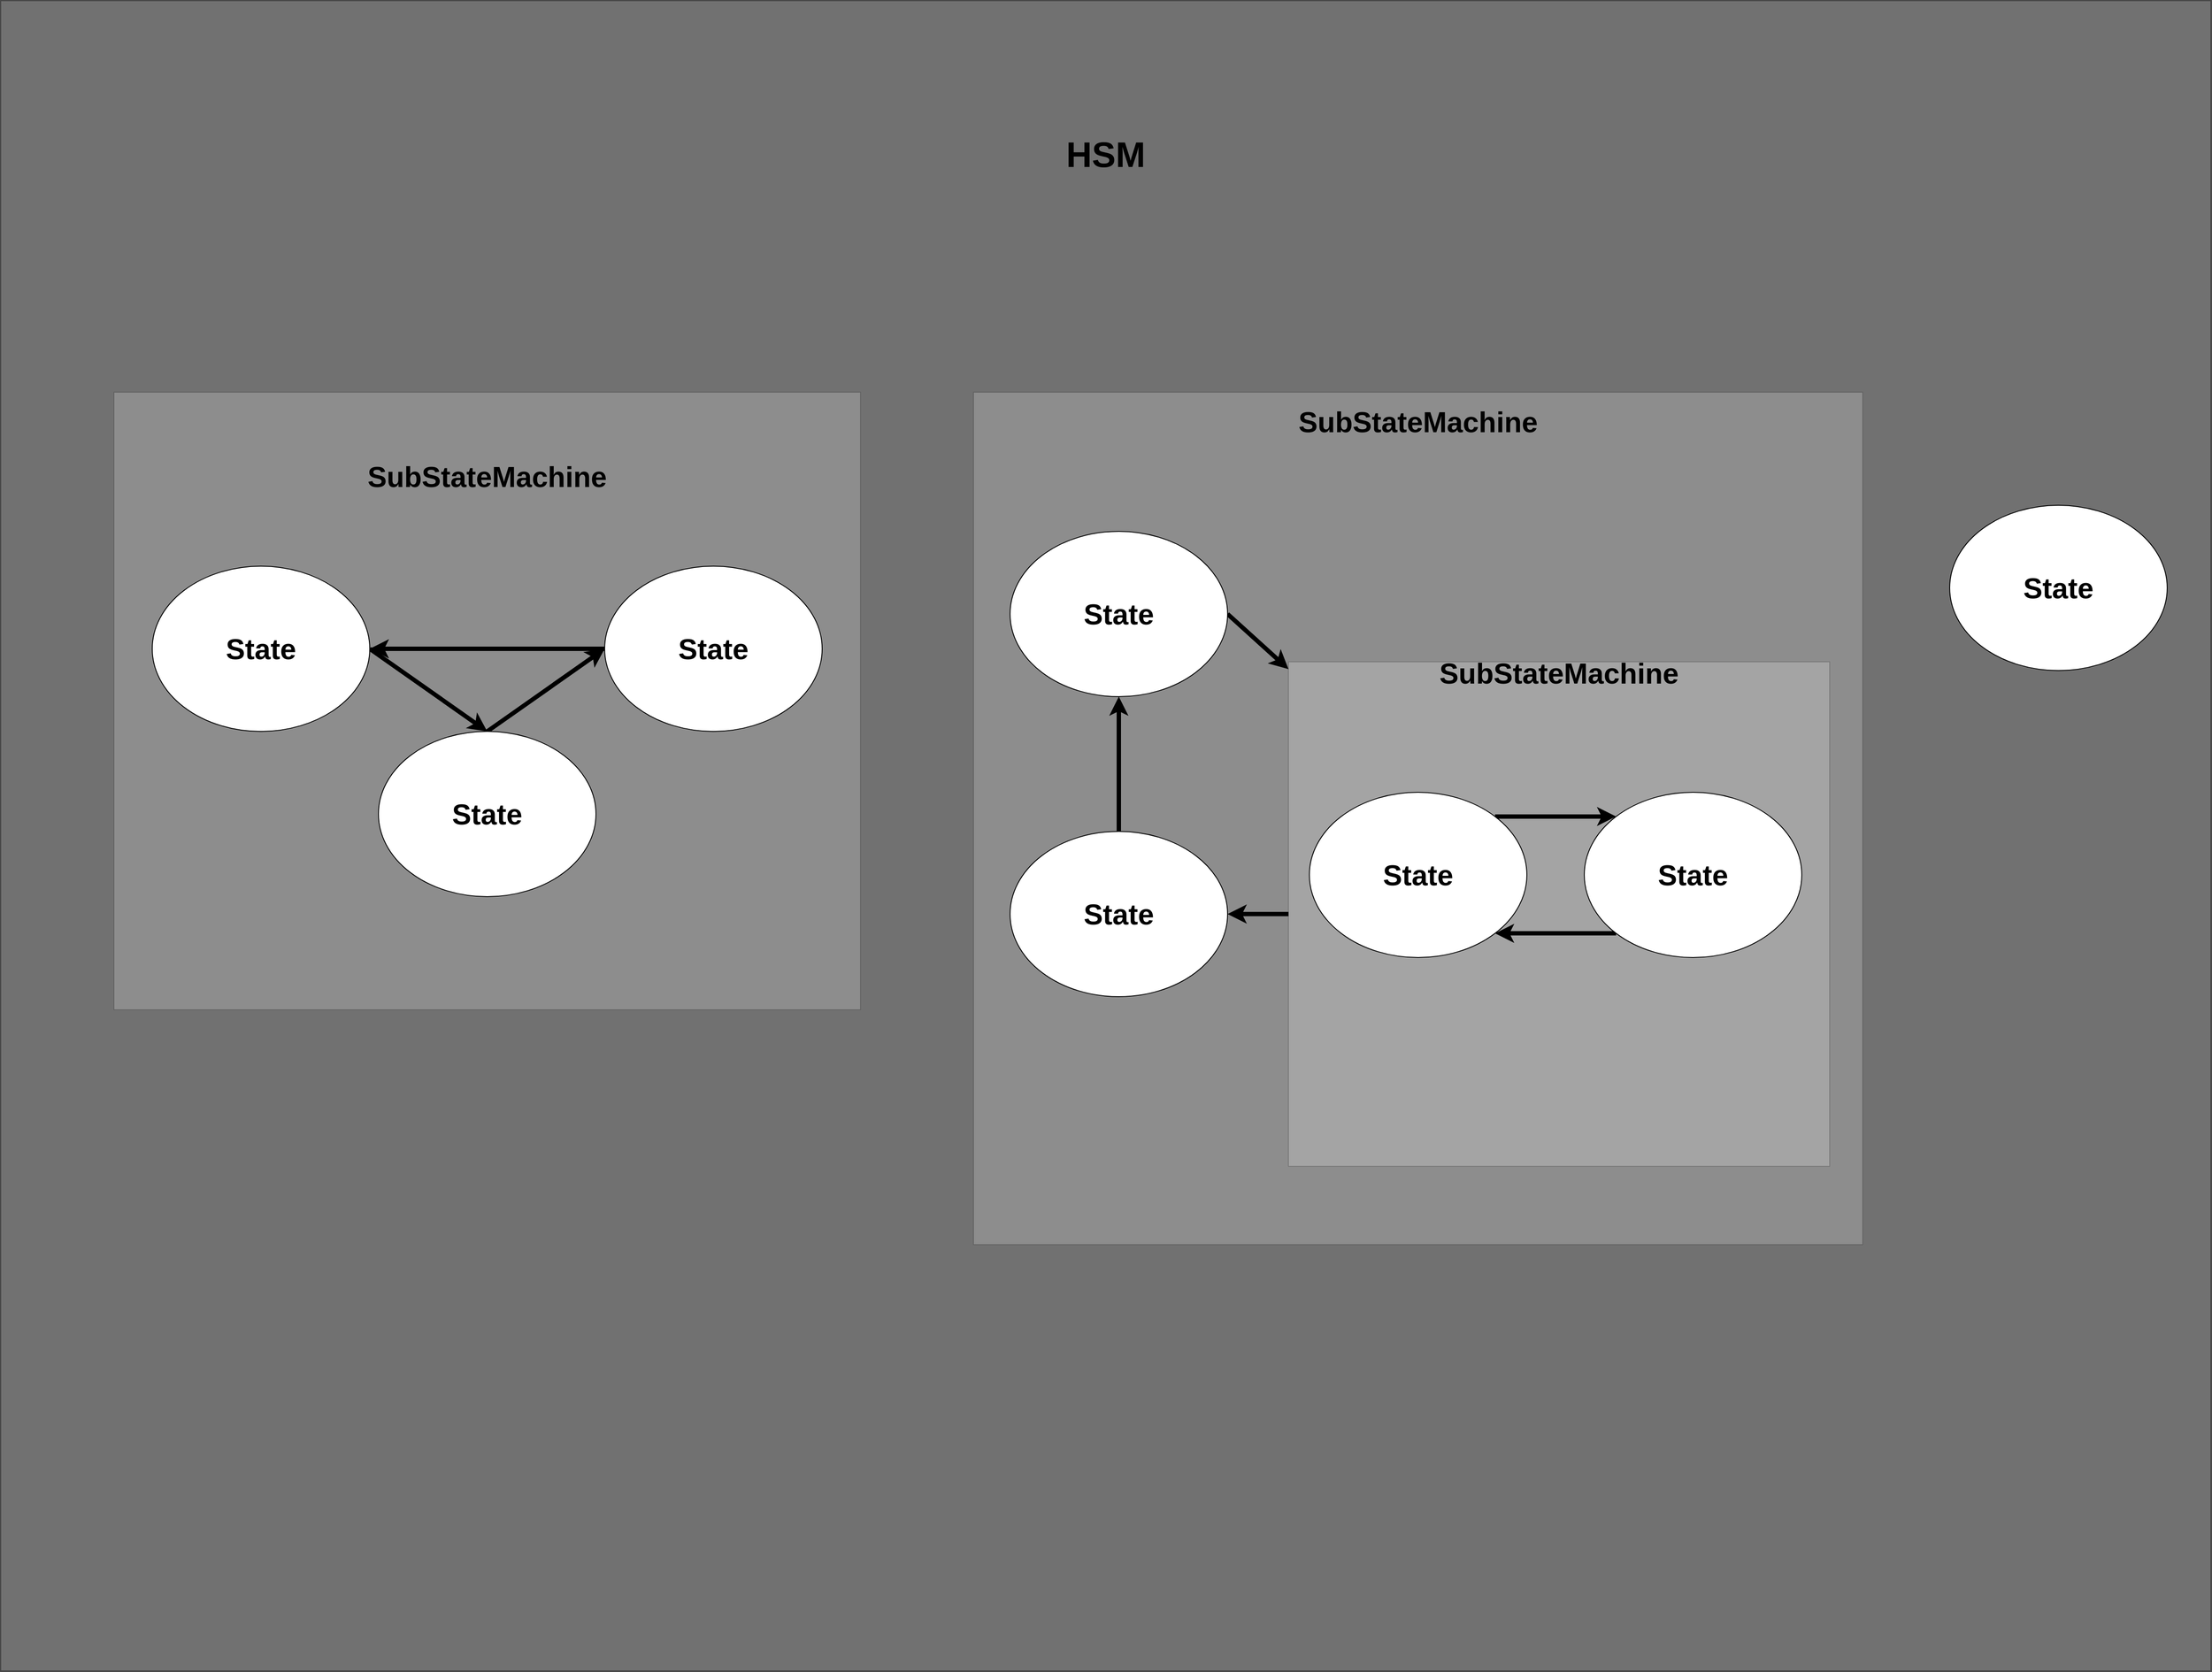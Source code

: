 <mxfile version="14.4.3" type="device"><diagram id="zJjySQn6qDrulsU_8EYa" name="Page-1"><mxGraphModel dx="2331" dy="1532" grid="1" gridSize="10" guides="1" tooltips="1" connect="1" arrows="1" fold="1" page="1" pageScale="1" pageWidth="1654" pageHeight="1169" background="#4D4D4D" math="0" shadow="0"><root><mxCell id="0"/><mxCell id="1" parent="0"/><mxCell id="EUZlCTOcC67J45kq1ykC-2" value="&lt;div&gt;&lt;font size=&quot;1&quot;&gt;&lt;b style=&quot;font-size: 41px&quot;&gt;HSM&lt;/b&gt;&lt;/font&gt;&lt;/div&gt;&lt;div&gt;&lt;font style=&quot;font-size: 29px&quot;&gt;&lt;br&gt;&lt;/font&gt;&lt;/div&gt;&lt;div&gt;&lt;font style=&quot;font-size: 29px&quot;&gt;&lt;br&gt;&lt;/font&gt;&lt;/div&gt;&lt;div&gt;&lt;font style=&quot;font-size: 29px&quot;&gt;&lt;br&gt;&lt;/font&gt;&lt;/div&gt;&lt;div&gt;&lt;font style=&quot;font-size: 29px&quot;&gt;&lt;br&gt;&lt;/font&gt;&lt;/div&gt;&lt;div&gt;&lt;font style=&quot;font-size: 29px&quot;&gt;&lt;br&gt;&lt;/font&gt;&lt;/div&gt;&lt;div&gt;&lt;font style=&quot;font-size: 29px&quot;&gt;&lt;br&gt;&lt;/font&gt;&lt;/div&gt;&lt;div&gt;&lt;font style=&quot;font-size: 29px&quot;&gt;&lt;br&gt;&lt;/font&gt;&lt;/div&gt;&lt;div&gt;&lt;font style=&quot;font-size: 29px&quot;&gt;&lt;br&gt;&lt;/font&gt;&lt;/div&gt;&lt;div&gt;&lt;font style=&quot;font-size: 29px&quot;&gt;&lt;br&gt;&lt;/font&gt;&lt;/div&gt;&lt;div&gt;&lt;font style=&quot;font-size: 29px&quot;&gt;&lt;br&gt;&lt;/font&gt;&lt;/div&gt;&lt;div&gt;&lt;font style=&quot;font-size: 29px&quot;&gt;&lt;br&gt;&lt;/font&gt;&lt;/div&gt;&lt;div&gt;&lt;font style=&quot;font-size: 29px&quot;&gt;&lt;br&gt;&lt;/font&gt;&lt;/div&gt;&lt;div&gt;&lt;font style=&quot;font-size: 29px&quot;&gt;&lt;br&gt;&lt;/font&gt;&lt;/div&gt;&lt;div&gt;&lt;font style=&quot;font-size: 29px&quot;&gt;&lt;br&gt;&lt;/font&gt;&lt;/div&gt;&lt;div&gt;&lt;font style=&quot;font-size: 29px&quot;&gt;&lt;br&gt;&lt;/font&gt;&lt;/div&gt;&lt;div&gt;&lt;font style=&quot;font-size: 29px&quot;&gt;&lt;br&gt;&lt;/font&gt;&lt;/div&gt;&lt;div&gt;&lt;font style=&quot;font-size: 29px&quot;&gt;&lt;br&gt;&lt;/font&gt;&lt;/div&gt;&lt;div&gt;&lt;font style=&quot;font-size: 29px&quot;&gt;&lt;br&gt;&lt;/font&gt;&lt;/div&gt;&lt;div&gt;&lt;font style=&quot;font-size: 29px&quot;&gt;&lt;br&gt;&lt;/font&gt;&lt;/div&gt;&lt;div&gt;&lt;font style=&quot;font-size: 29px&quot;&gt;&lt;br&gt;&lt;/font&gt;&lt;/div&gt;&lt;div&gt;&lt;font style=&quot;font-size: 29px&quot;&gt;&lt;br&gt;&lt;/font&gt;&lt;/div&gt;&lt;div&gt;&lt;font style=&quot;font-size: 29px&quot;&gt;&lt;br&gt;&lt;/font&gt;&lt;/div&gt;&lt;div&gt;&lt;font style=&quot;font-size: 29px&quot;&gt;&lt;br&gt;&lt;/font&gt;&lt;/div&gt;&lt;div&gt;&lt;font style=&quot;font-size: 29px&quot;&gt;&lt;br&gt;&lt;/font&gt;&lt;/div&gt;&lt;div&gt;&lt;font style=&quot;font-size: 29px&quot;&gt;&lt;br&gt;&lt;/font&gt;&lt;/div&gt;&lt;div&gt;&lt;font style=&quot;font-size: 29px&quot;&gt;&lt;br&gt;&lt;/font&gt;&lt;/div&gt;&lt;div&gt;&lt;font style=&quot;font-size: 29px&quot;&gt;&lt;br&gt;&lt;/font&gt;&lt;/div&gt;&lt;div&gt;&lt;font style=&quot;font-size: 29px&quot;&gt;&lt;br&gt;&lt;/font&gt;&lt;/div&gt;&lt;div&gt;&lt;font style=&quot;font-size: 29px&quot;&gt;&lt;br&gt;&lt;/font&gt;&lt;/div&gt;&lt;div&gt;&lt;font style=&quot;font-size: 29px&quot;&gt;&lt;br&gt;&lt;/font&gt;&lt;/div&gt;&lt;div&gt;&lt;font style=&quot;font-size: 29px&quot;&gt;&lt;br&gt;&lt;/font&gt;&lt;/div&gt;&lt;div&gt;&lt;font style=&quot;font-size: 29px&quot;&gt;&lt;br&gt;&lt;/font&gt;&lt;/div&gt;&lt;div&gt;&lt;font style=&quot;font-size: 29px&quot;&gt;&lt;br&gt;&lt;/font&gt;&lt;/div&gt;&lt;div&gt;&lt;font style=&quot;font-size: 29px&quot;&gt;&lt;br&gt;&lt;/font&gt;&lt;/div&gt;&lt;div&gt;&lt;font style=&quot;font-size: 29px&quot;&gt;&lt;br&gt;&lt;/font&gt;&lt;/div&gt;&lt;div&gt;&lt;font style=&quot;font-size: 29px&quot;&gt;&lt;br&gt;&lt;/font&gt;&lt;/div&gt;&lt;div&gt;&lt;font style=&quot;font-size: 29px&quot;&gt;&lt;br&gt;&lt;/font&gt;&lt;/div&gt;&lt;div&gt;&lt;font style=&quot;font-size: 29px&quot;&gt;&lt;br&gt;&lt;/font&gt;&lt;/div&gt;&lt;div&gt;&lt;font style=&quot;font-size: 29px&quot;&gt;&lt;br&gt;&lt;/font&gt;&lt;/div&gt;&lt;div&gt;&lt;font style=&quot;font-size: 29px&quot;&gt;&lt;br&gt;&lt;/font&gt;&lt;/div&gt;&lt;div&gt;&lt;font style=&quot;font-size: 29px&quot;&gt;&lt;br&gt;&lt;/font&gt;&lt;/div&gt;&lt;div&gt;&lt;font style=&quot;font-size: 29px&quot;&gt;&lt;br&gt;&lt;/font&gt;&lt;/div&gt;&lt;div&gt;&lt;font style=&quot;font-size: 29px&quot;&gt;&lt;br&gt;&lt;/font&gt;&lt;/div&gt;&lt;div&gt;&lt;font style=&quot;font-size: 29px&quot;&gt;&lt;br&gt;&lt;/font&gt;&lt;/div&gt;&lt;div&gt;&lt;font style=&quot;font-size: 29px&quot;&gt;&lt;br&gt;&lt;/font&gt;&lt;/div&gt;" style="rounded=0;whiteSpace=wrap;html=1;align=center;opacity=20;" vertex="1" parent="1"><mxGeometry x="-260" y="-870" width="2540" height="1920" as="geometry"/></mxCell><mxCell id="EUZlCTOcC67J45kq1ykC-3" value="&lt;font style=&quot;font-size: 33px;&quot;&gt;&lt;b style=&quot;line-height: 0%; font-size: 33px;&quot;&gt;SubStateMachine&lt;br style=&quot;font-size: 33px;&quot;&gt;&lt;br style=&quot;font-size: 33px;&quot;&gt;&lt;br style=&quot;font-size: 33px;&quot;&gt;&lt;br style=&quot;font-size: 33px;&quot;&gt;&lt;br style=&quot;font-size: 33px;&quot;&gt;&lt;br style=&quot;font-size: 33px;&quot;&gt;&lt;br style=&quot;font-size: 33px;&quot;&gt;&lt;br style=&quot;font-size: 33px;&quot;&gt;&lt;br style=&quot;font-size: 33px;&quot;&gt;&lt;br style=&quot;font-size: 33px;&quot;&gt;&lt;br style=&quot;font-size: 33px;&quot;&gt;&lt;br style=&quot;font-size: 33px;&quot;&gt;&lt;br style=&quot;font-size: 33px;&quot;&gt;&lt;br style=&quot;font-size: 33px;&quot;&gt;&lt;/b&gt;&lt;/font&gt;" style="rounded=0;whiteSpace=wrap;html=1;align=center;opacity=20;fontSize=33;" vertex="1" parent="1"><mxGeometry x="-130" y="-420" width="858" height="710" as="geometry"/></mxCell><mxCell id="EUZlCTOcC67J45kq1ykC-5" value="&lt;font style=&quot;font-size: 33px;&quot;&gt;&lt;b style=&quot;line-height: 0%; font-size: 33px;&quot;&gt;SubStateMachine&lt;br style=&quot;font-size: 33px;&quot;&gt;&lt;br style=&quot;font-size: 33px;&quot;&gt;&lt;br style=&quot;font-size: 33px;&quot;&gt;&lt;br style=&quot;font-size: 33px;&quot;&gt;&lt;br style=&quot;font-size: 33px;&quot;&gt;&lt;br style=&quot;font-size: 33px;&quot;&gt;&lt;br style=&quot;font-size: 33px;&quot;&gt;&lt;br style=&quot;font-size: 33px;&quot;&gt;&lt;br style=&quot;font-size: 33px;&quot;&gt;&lt;br style=&quot;font-size: 33px;&quot;&gt;&lt;br style=&quot;font-size: 33px;&quot;&gt;&lt;br style=&quot;font-size: 33px;&quot;&gt;&lt;br style=&quot;font-size: 33px;&quot;&gt;&lt;br style=&quot;font-size: 33px;&quot;&gt;&lt;br style=&quot;font-size: 33px;&quot;&gt;&lt;br style=&quot;font-size: 33px;&quot;&gt;&lt;br style=&quot;font-size: 33px;&quot;&gt;&lt;br style=&quot;font-size: 33px;&quot;&gt;&lt;br style=&quot;font-size: 33px;&quot;&gt;&lt;br style=&quot;font-size: 33px;&quot;&gt;&lt;br style=&quot;font-size: 33px;&quot;&gt;&lt;br style=&quot;font-size: 33px;&quot;&gt;&lt;br style=&quot;font-size: 33px;&quot;&gt;&lt;br style=&quot;font-size: 33px;&quot;&gt;&lt;/b&gt;&lt;/font&gt;" style="rounded=0;whiteSpace=wrap;html=1;align=center;opacity=20;fontSize=33;" vertex="1" parent="1"><mxGeometry x="858" y="-420" width="1022" height="980" as="geometry"/></mxCell><mxCell id="EUZlCTOcC67J45kq1ykC-6" value="&lt;font style=&quot;font-size: 33px;&quot;&gt;&lt;b style=&quot;font-size: 33px;&quot;&gt;State&lt;/b&gt;&lt;/font&gt;" style="ellipse;whiteSpace=wrap;html=1;align=center;fontSize=33;" vertex="1" parent="1"><mxGeometry x="1980" y="-290" width="250" height="190" as="geometry"/></mxCell><mxCell id="EUZlCTOcC67J45kq1ykC-15" style="rounded=0;orthogonalLoop=1;jettySize=auto;html=1;exitX=1;exitY=0.5;exitDx=0;exitDy=0;entryX=0.5;entryY=0;entryDx=0;entryDy=0;fontSize=33;strokeWidth=5;" edge="1" parent="1" source="EUZlCTOcC67J45kq1ykC-7" target="EUZlCTOcC67J45kq1ykC-8"><mxGeometry relative="1" as="geometry"/></mxCell><mxCell id="EUZlCTOcC67J45kq1ykC-7" value="&lt;font style=&quot;font-size: 33px;&quot;&gt;&lt;b style=&quot;font-size: 33px;&quot;&gt;State&lt;/b&gt;&lt;/font&gt;" style="ellipse;whiteSpace=wrap;html=1;align=center;fontSize=33;" vertex="1" parent="1"><mxGeometry x="-86" y="-220" width="250" height="190" as="geometry"/></mxCell><mxCell id="EUZlCTOcC67J45kq1ykC-18" style="edgeStyle=none;rounded=0;orthogonalLoop=1;jettySize=auto;html=1;exitX=0.5;exitY=0;exitDx=0;exitDy=0;entryX=0;entryY=0.5;entryDx=0;entryDy=0;fontSize=33;strokeWidth=5;" edge="1" parent="1" source="EUZlCTOcC67J45kq1ykC-8" target="EUZlCTOcC67J45kq1ykC-10"><mxGeometry relative="1" as="geometry"/></mxCell><mxCell id="EUZlCTOcC67J45kq1ykC-8" value="&lt;font style=&quot;font-size: 33px;&quot;&gt;&lt;b style=&quot;font-size: 33px;&quot;&gt;State&lt;/b&gt;&lt;/font&gt;" style="ellipse;whiteSpace=wrap;html=1;align=center;fontSize=33;" vertex="1" parent="1"><mxGeometry x="174" y="-30" width="250" height="190" as="geometry"/></mxCell><mxCell id="EUZlCTOcC67J45kq1ykC-20" style="edgeStyle=none;rounded=0;orthogonalLoop=1;jettySize=auto;html=1;exitX=1;exitY=0.5;exitDx=0;exitDy=0;strokeWidth=5;fontSize=33;" edge="1" parent="1" source="EUZlCTOcC67J45kq1ykC-9" target="EUZlCTOcC67J45kq1ykC-12"><mxGeometry relative="1" as="geometry"/></mxCell><mxCell id="EUZlCTOcC67J45kq1ykC-9" value="&lt;font style=&quot;font-size: 33px;&quot;&gt;&lt;b style=&quot;font-size: 33px;&quot;&gt;State&lt;/b&gt;&lt;/font&gt;" style="ellipse;whiteSpace=wrap;html=1;align=center;fontSize=33;" vertex="1" parent="1"><mxGeometry x="900" y="-260" width="250" height="190" as="geometry"/></mxCell><mxCell id="EUZlCTOcC67J45kq1ykC-19" style="edgeStyle=none;rounded=0;orthogonalLoop=1;jettySize=auto;html=1;exitX=0;exitY=0.5;exitDx=0;exitDy=0;entryX=1;entryY=0.5;entryDx=0;entryDy=0;fontSize=33;strokeWidth=5;" edge="1" parent="1" source="EUZlCTOcC67J45kq1ykC-10" target="EUZlCTOcC67J45kq1ykC-7"><mxGeometry relative="1" as="geometry"/></mxCell><mxCell id="EUZlCTOcC67J45kq1ykC-10" value="&lt;font style=&quot;font-size: 33px;&quot;&gt;&lt;b style=&quot;font-size: 33px;&quot;&gt;State&lt;/b&gt;&lt;/font&gt;" style="ellipse;whiteSpace=wrap;html=1;align=center;fontSize=33;" vertex="1" parent="1"><mxGeometry x="434" y="-220" width="250" height="190" as="geometry"/></mxCell><mxCell id="EUZlCTOcC67J45kq1ykC-21" style="edgeStyle=none;rounded=0;orthogonalLoop=1;jettySize=auto;html=1;exitX=0.5;exitY=0;exitDx=0;exitDy=0;strokeWidth=5;fontSize=33;" edge="1" parent="1" source="EUZlCTOcC67J45kq1ykC-11" target="EUZlCTOcC67J45kq1ykC-9"><mxGeometry relative="1" as="geometry"/></mxCell><mxCell id="EUZlCTOcC67J45kq1ykC-11" value="&lt;font style=&quot;font-size: 33px;&quot;&gt;&lt;b style=&quot;font-size: 33px;&quot;&gt;State&lt;/b&gt;&lt;/font&gt;" style="ellipse;whiteSpace=wrap;html=1;align=center;fontSize=33;" vertex="1" parent="1"><mxGeometry x="900" y="85" width="250" height="190" as="geometry"/></mxCell><mxCell id="EUZlCTOcC67J45kq1ykC-25" style="edgeStyle=none;rounded=0;orthogonalLoop=1;jettySize=auto;html=1;exitX=0;exitY=0.5;exitDx=0;exitDy=0;entryX=1;entryY=0.5;entryDx=0;entryDy=0;strokeWidth=5;fontSize=33;" edge="1" parent="1" source="EUZlCTOcC67J45kq1ykC-12" target="EUZlCTOcC67J45kq1ykC-11"><mxGeometry relative="1" as="geometry"/></mxCell><mxCell id="EUZlCTOcC67J45kq1ykC-12" value="&lt;font style=&quot;font-size: 33px;&quot;&gt;&lt;b style=&quot;line-height: 0%; font-size: 33px;&quot;&gt;SubStateMachine&lt;br style=&quot;font-size: 33px;&quot;&gt;&lt;br style=&quot;font-size: 33px;&quot;&gt;&lt;br style=&quot;font-size: 33px;&quot;&gt;&lt;br style=&quot;font-size: 33px;&quot;&gt;&lt;br style=&quot;font-size: 33px;&quot;&gt;&lt;br style=&quot;font-size: 33px;&quot;&gt;&lt;br style=&quot;font-size: 33px;&quot;&gt;&lt;br style=&quot;font-size: 33px;&quot;&gt;&lt;br style=&quot;font-size: 33px;&quot;&gt;&lt;br style=&quot;font-size: 33px;&quot;&gt;&lt;br style=&quot;font-size: 33px;&quot;&gt;&lt;br style=&quot;font-size: 33px;&quot;&gt;&lt;br style=&quot;font-size: 33px;&quot;&gt;&lt;br style=&quot;font-size: 33px;&quot;&gt;&lt;br style=&quot;font-size: 33px;&quot;&gt;&lt;/b&gt;&lt;/font&gt;" style="rounded=0;whiteSpace=wrap;html=1;align=center;opacity=20;fontSize=33;" vertex="1" parent="1"><mxGeometry x="1220" y="-110" width="622" height="580" as="geometry"/></mxCell><mxCell id="EUZlCTOcC67J45kq1ykC-23" style="edgeStyle=none;rounded=0;orthogonalLoop=1;jettySize=auto;html=1;exitX=1;exitY=0;exitDx=0;exitDy=0;entryX=0;entryY=0;entryDx=0;entryDy=0;strokeWidth=5;fontSize=33;" edge="1" parent="1" source="EUZlCTOcC67J45kq1ykC-13" target="EUZlCTOcC67J45kq1ykC-14"><mxGeometry relative="1" as="geometry"/></mxCell><mxCell id="EUZlCTOcC67J45kq1ykC-13" value="&lt;font style=&quot;font-size: 33px;&quot;&gt;&lt;b style=&quot;font-size: 33px;&quot;&gt;State&lt;/b&gt;&lt;/font&gt;" style="ellipse;whiteSpace=wrap;html=1;align=center;fontSize=33;" vertex="1" parent="1"><mxGeometry x="1244" y="40" width="250" height="190" as="geometry"/></mxCell><mxCell id="EUZlCTOcC67J45kq1ykC-24" style="edgeStyle=none;rounded=0;orthogonalLoop=1;jettySize=auto;html=1;exitX=0;exitY=1;exitDx=0;exitDy=0;entryX=1;entryY=1;entryDx=0;entryDy=0;strokeWidth=5;fontSize=33;" edge="1" parent="1" source="EUZlCTOcC67J45kq1ykC-14" target="EUZlCTOcC67J45kq1ykC-13"><mxGeometry relative="1" as="geometry"/></mxCell><mxCell id="EUZlCTOcC67J45kq1ykC-14" value="&lt;font style=&quot;font-size: 33px;&quot;&gt;&lt;b style=&quot;font-size: 33px;&quot;&gt;State&lt;/b&gt;&lt;/font&gt;" style="ellipse;whiteSpace=wrap;html=1;align=center;fontSize=33;" vertex="1" parent="1"><mxGeometry x="1560" y="40" width="250" height="190" as="geometry"/></mxCell></root></mxGraphModel></diagram></mxfile>